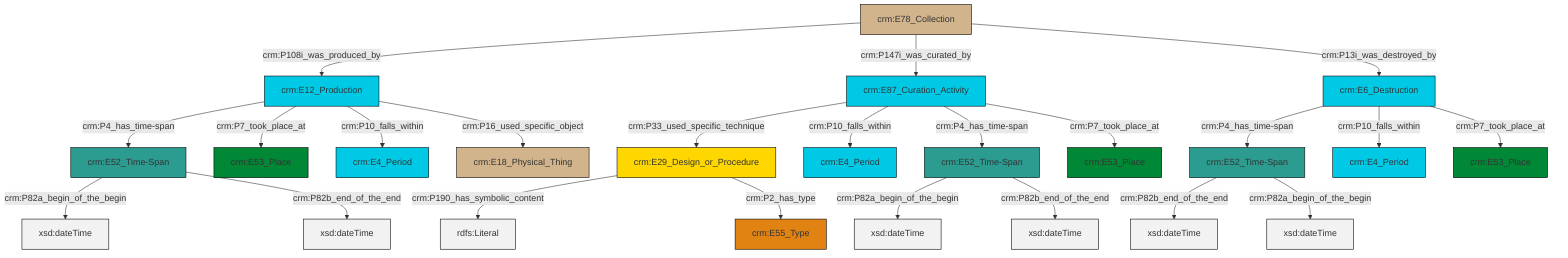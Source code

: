 graph TD
classDef Literal fill:#f2f2f2,stroke:#000000;
classDef CRM_Entity fill:#FFFFFF,stroke:#000000;
classDef Temporal_Entity fill:#00C9E6, stroke:#000000;
classDef Type fill:#E18312, stroke:#000000;
classDef Time-Span fill:#2C9C91, stroke:#000000;
classDef Appellation fill:#FFEB7F, stroke:#000000;
classDef Place fill:#008836, stroke:#000000;
classDef Persistent_Item fill:#B266B2, stroke:#000000;
classDef Conceptual_Object fill:#FFD700, stroke:#000000;
classDef Physical_Thing fill:#D2B48C, stroke:#000000;
classDef Actor fill:#f58aad, stroke:#000000;
classDef PC_Classes fill:#4ce600, stroke:#000000;
classDef Multi fill:#cccccc,stroke:#000000;

0["crm:E78_Collection"]:::Physical_Thing -->|crm:P108i_was_produced_by| 1["crm:E12_Production"]:::Temporal_Entity
2["crm:E52_Time-Span"]:::Time-Span -->|crm:P82b_end_of_the_end| 3[xsd:dateTime]:::Literal
6["crm:E29_Design_or_Procedure"]:::Conceptual_Object -->|crm:P190_has_symbolic_content| 7[rdfs:Literal]:::Literal
9["crm:E6_Destruction"]:::Temporal_Entity -->|crm:P4_has_time-span| 2["crm:E52_Time-Span"]:::Time-Span
10["crm:E87_Curation_Activity"]:::Temporal_Entity -->|crm:P33_used_specific_technique| 6["crm:E29_Design_or_Procedure"]:::Conceptual_Object
11["crm:E52_Time-Span"]:::Time-Span -->|crm:P82a_begin_of_the_begin| 12[xsd:dateTime]:::Literal
2["crm:E52_Time-Span"]:::Time-Span -->|crm:P82a_begin_of_the_begin| 13[xsd:dateTime]:::Literal
1["crm:E12_Production"]:::Temporal_Entity -->|crm:P4_has_time-span| 18["crm:E52_Time-Span"]:::Time-Span
1["crm:E12_Production"]:::Temporal_Entity -->|crm:P7_took_place_at| 19["crm:E53_Place"]:::Place
18["crm:E52_Time-Span"]:::Time-Span -->|crm:P82a_begin_of_the_begin| 22[xsd:dateTime]:::Literal
10["crm:E87_Curation_Activity"]:::Temporal_Entity -->|crm:P10_falls_within| 27["crm:E4_Period"]:::Temporal_Entity
0["crm:E78_Collection"]:::Physical_Thing -->|crm:P147i_was_curated_by| 10["crm:E87_Curation_Activity"]:::Temporal_Entity
1["crm:E12_Production"]:::Temporal_Entity -->|crm:P10_falls_within| 28["crm:E4_Period"]:::Temporal_Entity
18["crm:E52_Time-Span"]:::Time-Span -->|crm:P82b_end_of_the_end| 35[xsd:dateTime]:::Literal
6["crm:E29_Design_or_Procedure"]:::Conceptual_Object -->|crm:P2_has_type| 24["crm:E55_Type"]:::Type
9["crm:E6_Destruction"]:::Temporal_Entity -->|crm:P10_falls_within| 15["crm:E4_Period"]:::Temporal_Entity
10["crm:E87_Curation_Activity"]:::Temporal_Entity -->|crm:P4_has_time-span| 11["crm:E52_Time-Span"]:::Time-Span
9["crm:E6_Destruction"]:::Temporal_Entity -->|crm:P7_took_place_at| 20["crm:E53_Place"]:::Place
11["crm:E52_Time-Span"]:::Time-Span -->|crm:P82b_end_of_the_end| 38[xsd:dateTime]:::Literal
10["crm:E87_Curation_Activity"]:::Temporal_Entity -->|crm:P7_took_place_at| 32["crm:E53_Place"]:::Place
1["crm:E12_Production"]:::Temporal_Entity -->|crm:P16_used_specific_object| 4["crm:E18_Physical_Thing"]:::Physical_Thing
0["crm:E78_Collection"]:::Physical_Thing -->|crm:P13i_was_destroyed_by| 9["crm:E6_Destruction"]:::Temporal_Entity